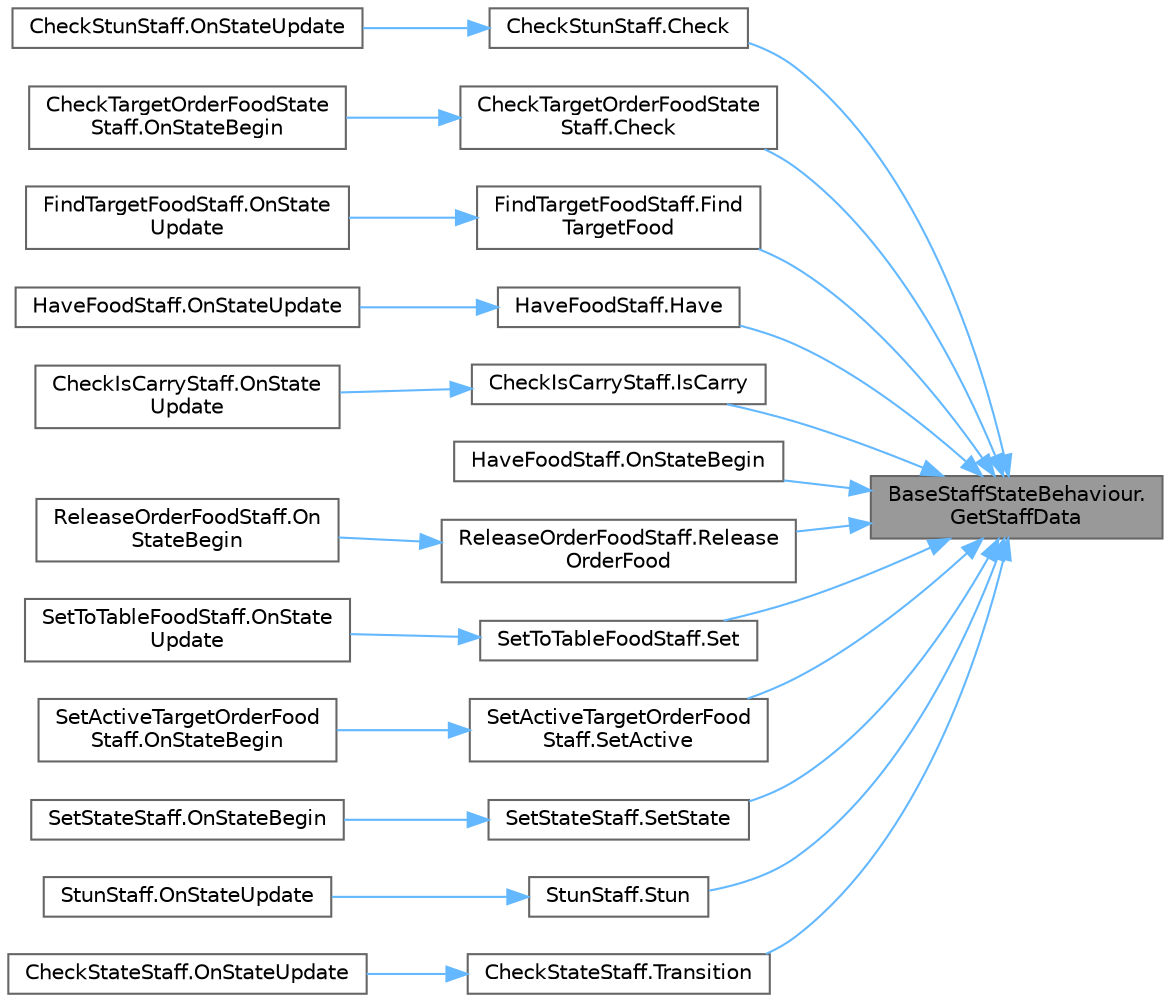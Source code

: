 digraph "BaseStaffStateBehaviour.GetStaffData"
{
 // LATEX_PDF_SIZE
  bgcolor="transparent";
  edge [fontname=Helvetica,fontsize=10,labelfontname=Helvetica,labelfontsize=10];
  node [fontname=Helvetica,fontsize=10,shape=box,height=0.2,width=0.4];
  rankdir="RL";
  Node1 [id="Node000001",label="BaseStaffStateBehaviour.\lGetStaffData",height=0.2,width=0.4,color="gray40", fillcolor="grey60", style="filled", fontcolor="black",tooltip="スタッフ情報が存在するかのチェック"];
  Node1 -> Node2 [id="edge24_Node000001_Node000002",dir="back",color="steelblue1",style="solid",tooltip=" "];
  Node2 [id="Node000002",label="CheckStunStaff.Check",height=0.2,width=0.4,color="grey40", fillcolor="white", style="filled",URL="$class_check_stun_staff.html#a226e7674f27cbd029ac5f2a5acbbf7e2",tooltip=" "];
  Node2 -> Node3 [id="edge25_Node000002_Node000003",dir="back",color="steelblue1",style="solid",tooltip=" "];
  Node3 [id="Node000003",label="CheckStunStaff.OnStateUpdate",height=0.2,width=0.4,color="grey40", fillcolor="white", style="filled",URL="$class_check_stun_staff.html#ad702e347fb468e9d9a76df1eca90f2ca",tooltip=" "];
  Node1 -> Node4 [id="edge26_Node000001_Node000004",dir="back",color="steelblue1",style="solid",tooltip=" "];
  Node4 [id="Node000004",label="CheckTargetOrderFoodState\lStaff.Check",height=0.2,width=0.4,color="grey40", fillcolor="white", style="filled",URL="$class_check_target_order_food_state_staff.html#abcb1364d65c0b5b03f7dca053a961cca",tooltip=" "];
  Node4 -> Node5 [id="edge27_Node000004_Node000005",dir="back",color="steelblue1",style="solid",tooltip=" "];
  Node5 [id="Node000005",label="CheckTargetOrderFoodState\lStaff.OnStateBegin",height=0.2,width=0.4,color="grey40", fillcolor="white", style="filled",URL="$class_check_target_order_food_state_staff.html#ac1c356c6370bf5d03de05e1fdbaf2fbd",tooltip=" "];
  Node1 -> Node6 [id="edge28_Node000001_Node000006",dir="back",color="steelblue1",style="solid",tooltip=" "];
  Node6 [id="Node000006",label="FindTargetFoodStaff.Find\lTargetFood",height=0.2,width=0.4,color="grey40", fillcolor="white", style="filled",URL="$class_find_target_food_staff.html#a00a12e2b9e8e98ac530e0bc77c5348ab",tooltip=" "];
  Node6 -> Node7 [id="edge29_Node000006_Node000007",dir="back",color="steelblue1",style="solid",tooltip=" "];
  Node7 [id="Node000007",label="FindTargetFoodStaff.OnState\lUpdate",height=0.2,width=0.4,color="grey40", fillcolor="white", style="filled",URL="$class_find_target_food_staff.html#ac280840555da40c70728dce609bbbc30",tooltip=" "];
  Node1 -> Node8 [id="edge30_Node000001_Node000008",dir="back",color="steelblue1",style="solid",tooltip=" "];
  Node8 [id="Node000008",label="HaveFoodStaff.Have",height=0.2,width=0.4,color="grey40", fillcolor="white", style="filled",URL="$class_have_food_staff.html#ad7e72cc357533ab02f5bbc6906536976",tooltip=" "];
  Node8 -> Node9 [id="edge31_Node000008_Node000009",dir="back",color="steelblue1",style="solid",tooltip=" "];
  Node9 [id="Node000009",label="HaveFoodStaff.OnStateUpdate",height=0.2,width=0.4,color="grey40", fillcolor="white", style="filled",URL="$class_have_food_staff.html#a26c7d51c53b57f550cfda157c18f6dba",tooltip=" "];
  Node1 -> Node10 [id="edge32_Node000001_Node000010",dir="back",color="steelblue1",style="solid",tooltip=" "];
  Node10 [id="Node000010",label="CheckIsCarryStaff.IsCarry",height=0.2,width=0.4,color="grey40", fillcolor="white", style="filled",URL="$class_check_is_carry_staff.html#a535b8f729271244d77c1637d13188241",tooltip=" "];
  Node10 -> Node11 [id="edge33_Node000010_Node000011",dir="back",color="steelblue1",style="solid",tooltip=" "];
  Node11 [id="Node000011",label="CheckIsCarryStaff.OnState\lUpdate",height=0.2,width=0.4,color="grey40", fillcolor="white", style="filled",URL="$class_check_is_carry_staff.html#abc43c562a94cee9455c67acd3da53644",tooltip=" "];
  Node1 -> Node12 [id="edge34_Node000001_Node000012",dir="back",color="steelblue1",style="solid",tooltip=" "];
  Node12 [id="Node000012",label="HaveFoodStaff.OnStateBegin",height=0.2,width=0.4,color="grey40", fillcolor="white", style="filled",URL="$class_have_food_staff.html#aa51674d29511982ddbd693cc3dc59b09",tooltip=" "];
  Node1 -> Node13 [id="edge35_Node000001_Node000013",dir="back",color="steelblue1",style="solid",tooltip=" "];
  Node13 [id="Node000013",label="ReleaseOrderFoodStaff.Release\lOrderFood",height=0.2,width=0.4,color="grey40", fillcolor="white", style="filled",URL="$class_release_order_food_staff.html#ad97a870a8df64e7b362927465f8abc18",tooltip=" "];
  Node13 -> Node14 [id="edge36_Node000013_Node000014",dir="back",color="steelblue1",style="solid",tooltip=" "];
  Node14 [id="Node000014",label="ReleaseOrderFoodStaff.On\lStateBegin",height=0.2,width=0.4,color="grey40", fillcolor="white", style="filled",URL="$class_release_order_food_staff.html#ab08bf28d7ce7d0fd2d9f104ab1fb846a",tooltip=" "];
  Node1 -> Node15 [id="edge37_Node000001_Node000015",dir="back",color="steelblue1",style="solid",tooltip=" "];
  Node15 [id="Node000015",label="SetToTableFoodStaff.Set",height=0.2,width=0.4,color="grey40", fillcolor="white", style="filled",URL="$class_set_to_table_food_staff.html#a1439c1b6105f946c8587d77e597821f4",tooltip=" "];
  Node15 -> Node16 [id="edge38_Node000015_Node000016",dir="back",color="steelblue1",style="solid",tooltip=" "];
  Node16 [id="Node000016",label="SetToTableFoodStaff.OnState\lUpdate",height=0.2,width=0.4,color="grey40", fillcolor="white", style="filled",URL="$class_set_to_table_food_staff.html#a79fb67902b295747adc582164c364f3e",tooltip=" "];
  Node1 -> Node17 [id="edge39_Node000001_Node000017",dir="back",color="steelblue1",style="solid",tooltip=" "];
  Node17 [id="Node000017",label="SetActiveTargetOrderFood\lStaff.SetActive",height=0.2,width=0.4,color="grey40", fillcolor="white", style="filled",URL="$class_set_active_target_order_food_staff.html#a71342a57ef36a7bb6036d49ee32c1c47",tooltip=" "];
  Node17 -> Node18 [id="edge40_Node000017_Node000018",dir="back",color="steelblue1",style="solid",tooltip=" "];
  Node18 [id="Node000018",label="SetActiveTargetOrderFood\lStaff.OnStateBegin",height=0.2,width=0.4,color="grey40", fillcolor="white", style="filled",URL="$class_set_active_target_order_food_staff.html#ad7239206f1ff5436df19392d4db33752",tooltip=" "];
  Node1 -> Node19 [id="edge41_Node000001_Node000019",dir="back",color="steelblue1",style="solid",tooltip=" "];
  Node19 [id="Node000019",label="SetStateStaff.SetState",height=0.2,width=0.4,color="grey40", fillcolor="white", style="filled",URL="$class_set_state_staff.html#afd762ff1861bbb9d6e69545a03beaa3b",tooltip=" "];
  Node19 -> Node20 [id="edge42_Node000019_Node000020",dir="back",color="steelblue1",style="solid",tooltip=" "];
  Node20 [id="Node000020",label="SetStateStaff.OnStateBegin",height=0.2,width=0.4,color="grey40", fillcolor="white", style="filled",URL="$class_set_state_staff.html#a5a5bd5229ee5d783281a6949b9a0bee9",tooltip=" "];
  Node1 -> Node21 [id="edge43_Node000001_Node000021",dir="back",color="steelblue1",style="solid",tooltip=" "];
  Node21 [id="Node000021",label="StunStaff.Stun",height=0.2,width=0.4,color="grey40", fillcolor="white", style="filled",URL="$class_stun_staff.html#a2ea60a7c2abd32c0f1d798fc964b494a",tooltip=" "];
  Node21 -> Node22 [id="edge44_Node000021_Node000022",dir="back",color="steelblue1",style="solid",tooltip=" "];
  Node22 [id="Node000022",label="StunStaff.OnStateUpdate",height=0.2,width=0.4,color="grey40", fillcolor="white", style="filled",URL="$class_stun_staff.html#a979876e53a94d72a155d6b27d1237113",tooltip=" "];
  Node1 -> Node23 [id="edge45_Node000001_Node000023",dir="back",color="steelblue1",style="solid",tooltip=" "];
  Node23 [id="Node000023",label="CheckStateStaff.Transition",height=0.2,width=0.4,color="grey40", fillcolor="white", style="filled",URL="$class_check_state_staff.html#adf32808452cb026638c295ebe5f077c7",tooltip=" "];
  Node23 -> Node24 [id="edge46_Node000023_Node000024",dir="back",color="steelblue1",style="solid",tooltip=" "];
  Node24 [id="Node000024",label="CheckStateStaff.OnStateUpdate",height=0.2,width=0.4,color="grey40", fillcolor="white", style="filled",URL="$class_check_state_staff.html#a4c6383e286a03357ac02508e68855828",tooltip=" "];
}
